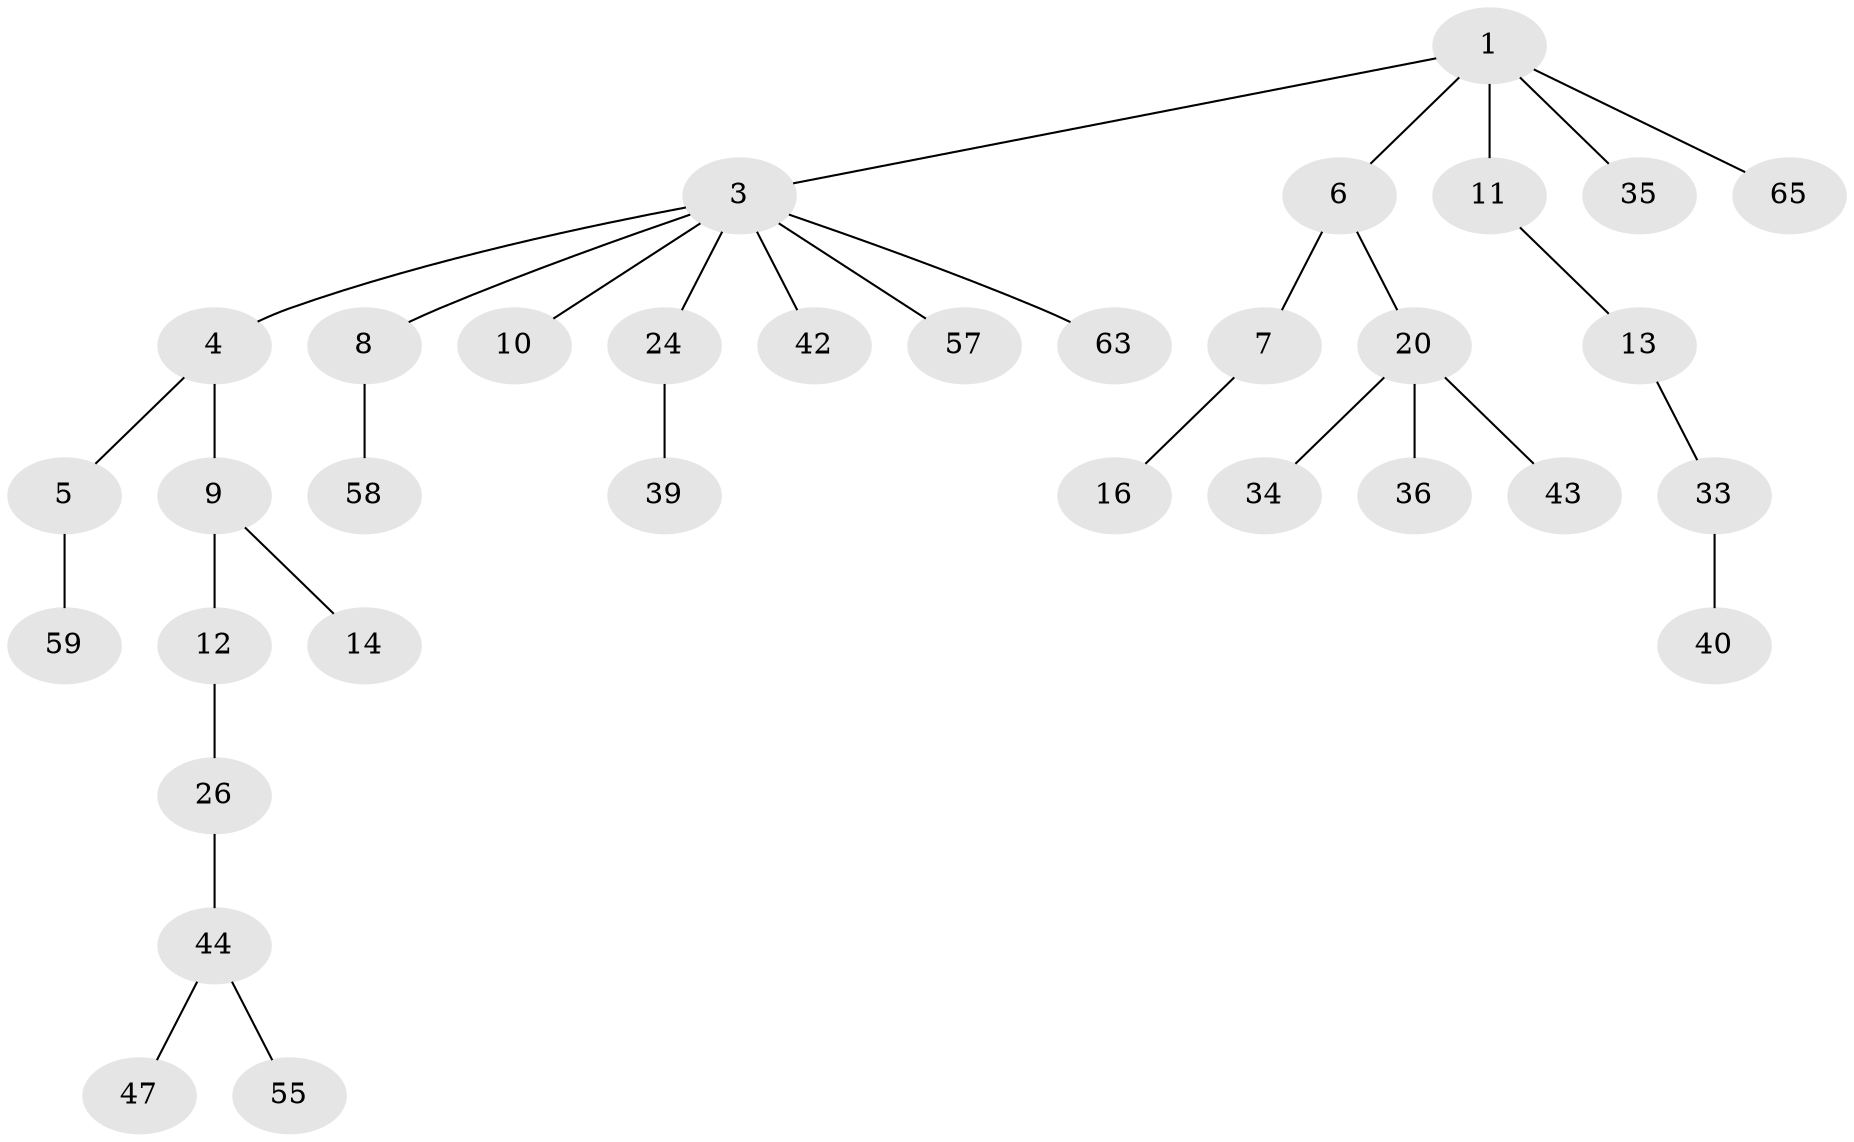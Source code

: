 // original degree distribution, {5: 0.029850746268656716, 2: 0.22388059701492538, 7: 0.029850746268656716, 6: 0.014925373134328358, 3: 0.11940298507462686, 4: 0.04477611940298507, 1: 0.5373134328358209}
// Generated by graph-tools (version 1.1) at 2025/15/03/09/25 04:15:42]
// undirected, 33 vertices, 32 edges
graph export_dot {
graph [start="1"]
  node [color=gray90,style=filled];
  1 [super="+2+31"];
  3 [super="+18"];
  4 [super="+45+41+19"];
  5 [super="+22"];
  6;
  7;
  8;
  9 [super="+17"];
  10 [super="+27"];
  11;
  12;
  13 [super="+32+49"];
  14 [super="+15"];
  16;
  20 [super="+64+56+51+25+29"];
  24 [super="+38"];
  26 [super="+50"];
  33;
  34 [super="+46"];
  35;
  36;
  39;
  40;
  42;
  43;
  44;
  47;
  55 [super="+66"];
  57;
  58;
  59;
  63;
  65;
  1 -- 3;
  1 -- 11;
  1 -- 35;
  1 -- 6;
  1 -- 65;
  3 -- 4;
  3 -- 8;
  3 -- 10;
  3 -- 24;
  3 -- 42;
  3 -- 57;
  3 -- 63;
  4 -- 5;
  4 -- 9;
  5 -- 59;
  6 -- 7;
  6 -- 20;
  7 -- 16;
  8 -- 58;
  9 -- 12;
  9 -- 14;
  11 -- 13;
  12 -- 26;
  13 -- 33;
  20 -- 34;
  20 -- 36;
  20 -- 43;
  24 -- 39;
  26 -- 44;
  33 -- 40;
  44 -- 47;
  44 -- 55;
}
